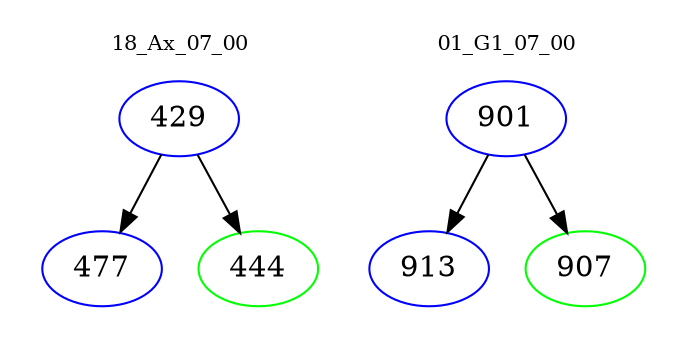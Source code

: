 digraph{
subgraph cluster_0 {
color = white
label = "18_Ax_07_00";
fontsize=10;
T0_429 [label="429", color="blue"]
T0_429 -> T0_477 [color="black"]
T0_477 [label="477", color="blue"]
T0_429 -> T0_444 [color="black"]
T0_444 [label="444", color="green"]
}
subgraph cluster_1 {
color = white
label = "01_G1_07_00";
fontsize=10;
T1_901 [label="901", color="blue"]
T1_901 -> T1_913 [color="black"]
T1_913 [label="913", color="blue"]
T1_901 -> T1_907 [color="black"]
T1_907 [label="907", color="green"]
}
}
